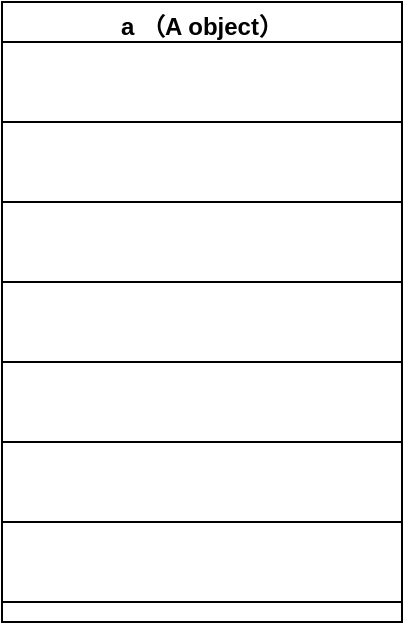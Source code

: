 <mxfile version="18.0.6" type="device"><diagram id="yRtH32mHodEZNnalWTr_" name="第 1 页"><mxGraphModel dx="1102" dy="865" grid="1" gridSize="10" guides="1" tooltips="1" connect="1" arrows="1" fold="1" page="1" pageScale="1" pageWidth="827" pageHeight="1169" math="0" shadow="0"><root><mxCell id="0"/><mxCell id="1" parent="0"/><mxCell id="UaB_lIWi8moudbBoPbEU-50" value="a （A object）" style="swimlane;" vertex="1" parent="1"><mxGeometry x="40" y="200" width="200" height="310" as="geometry"/></mxCell><mxCell id="UaB_lIWi8moudbBoPbEU-51" value="" style="whiteSpace=wrap;html=1;" vertex="1" parent="UaB_lIWi8moudbBoPbEU-50"><mxGeometry y="20" width="200" height="40" as="geometry"/></mxCell><mxCell id="UaB_lIWi8moudbBoPbEU-52" value="" style="whiteSpace=wrap;html=1;" vertex="1" parent="UaB_lIWi8moudbBoPbEU-50"><mxGeometry y="60" width="200" height="40" as="geometry"/></mxCell><mxCell id="UaB_lIWi8moudbBoPbEU-53" value="" style="whiteSpace=wrap;html=1;" vertex="1" parent="UaB_lIWi8moudbBoPbEU-50"><mxGeometry y="100" width="200" height="40" as="geometry"/></mxCell><mxCell id="UaB_lIWi8moudbBoPbEU-54" value="" style="whiteSpace=wrap;html=1;" vertex="1" parent="UaB_lIWi8moudbBoPbEU-50"><mxGeometry y="140" width="200" height="40" as="geometry"/></mxCell><mxCell id="UaB_lIWi8moudbBoPbEU-55" value="" style="whiteSpace=wrap;html=1;" vertex="1" parent="UaB_lIWi8moudbBoPbEU-50"><mxGeometry y="180" width="200" height="40" as="geometry"/></mxCell><mxCell id="UaB_lIWi8moudbBoPbEU-56" value="" style="whiteSpace=wrap;html=1;" vertex="1" parent="UaB_lIWi8moudbBoPbEU-50"><mxGeometry y="220" width="200" height="40" as="geometry"/></mxCell><mxCell id="UaB_lIWi8moudbBoPbEU-57" value="" style="whiteSpace=wrap;html=1;" vertex="1" parent="UaB_lIWi8moudbBoPbEU-50"><mxGeometry y="260" width="200" height="40" as="geometry"/></mxCell></root></mxGraphModel></diagram></mxfile>